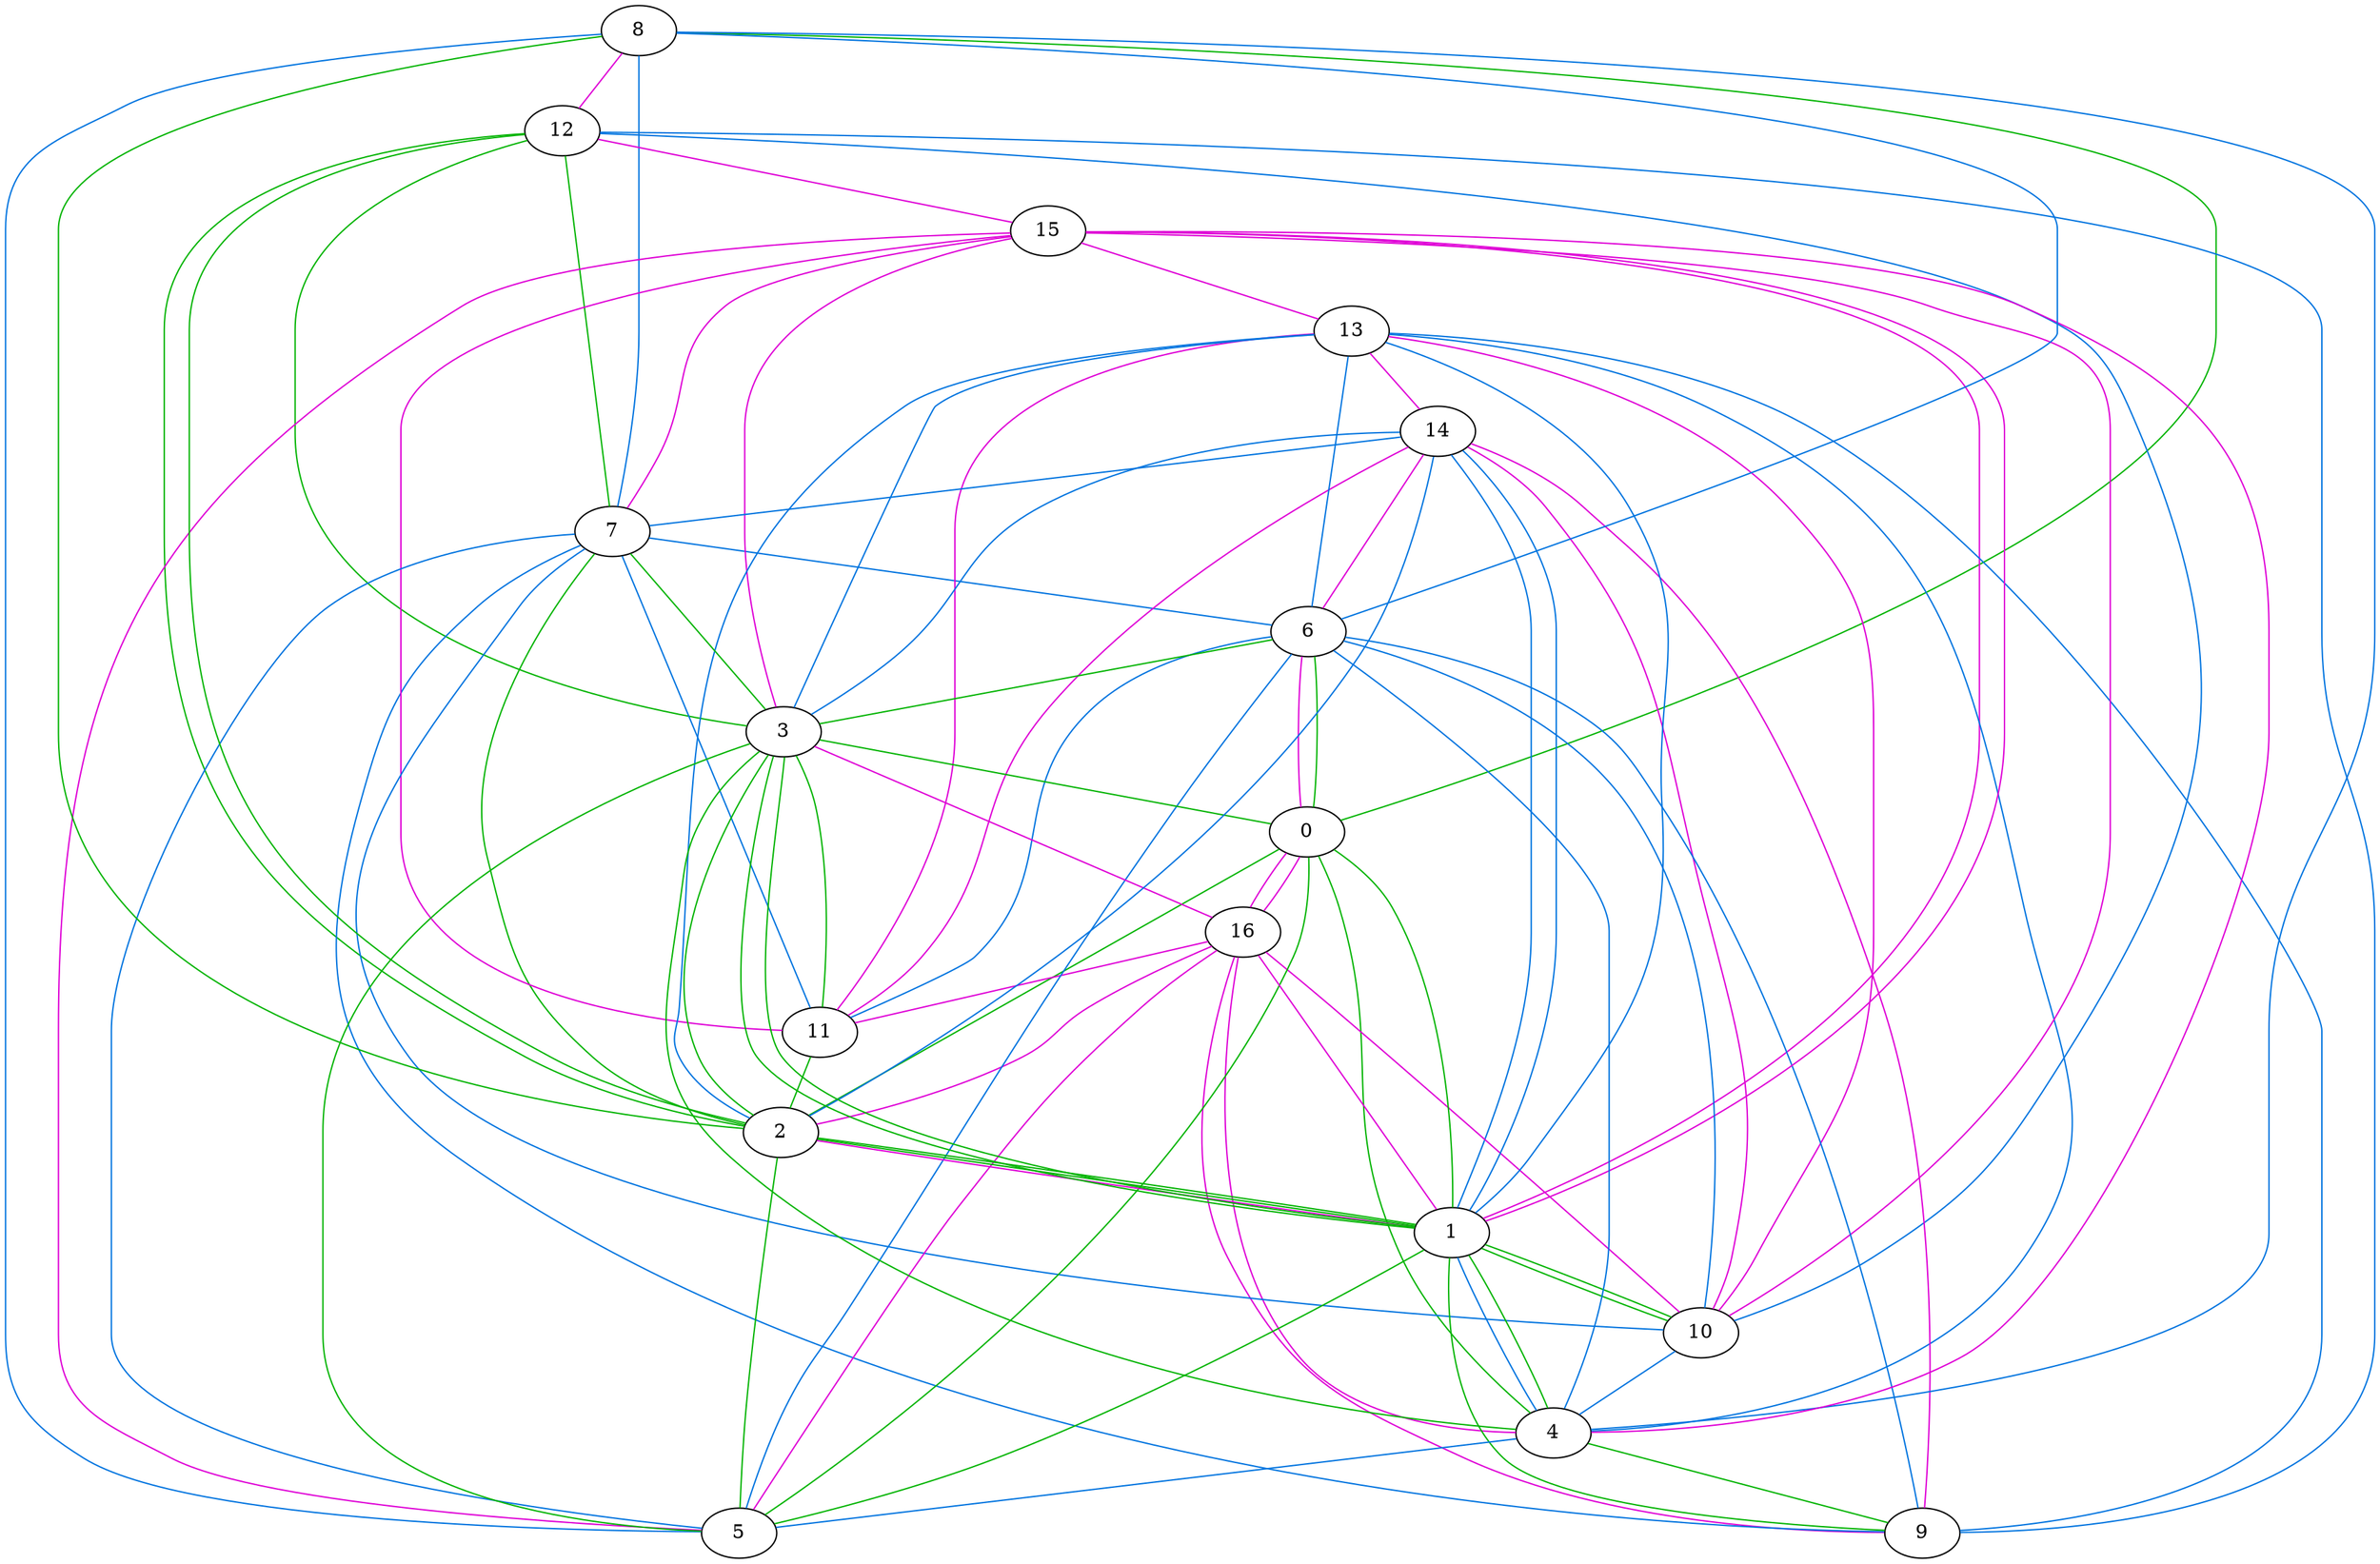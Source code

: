 graph G {
  8 -- 12 [color="#df01d6"];
  0 -- 16 [color="#df01d6"];
  7 -- 15 [color="#df01d6"];
  16 -- 11 [color="#df01d6"];
  11 -- 15 [color="#df01d6"];
  12 -- 15 [color="#df01d6"];
  15 -- 13 [color="#df01d6"];
  13 -- 14 [color="#df01d6"];
  14 -- 10 [color="#df01d6"];
  10 -- 16 [color="#df01d6"];
  16 -- 9 [color="#df01d6"];
  9 -- 14 [color="#df01d6"];
  14 -- 11 [color="#df01d6"];
  11 -- 13 [color="#df01d6"];
  13 -- 10 [color="#df01d6"];
  10 -- 15 [color="#df01d6"];
  15 -- 5 [color="#df01d6"];
  5 -- 16 [color="#df01d6"];
  16 -- 4 [color="#df01d6"];
  4 -- 15 [color="#df01d6"];
  15 -- 3 [color="#df01d6"];
  3 -- 16 [color="#df01d6"];
  16 -- 2 [color="#df01d6"];
  2 -- 1 [color="#df01d6"];
  1 -- 15 [color="#df01d6"];
  15 -- 1 [color="#df01d6"];
  1 -- 16 [color="#df01d6"];
  16 -- 0 [color="#df01d6"];
  0 -- 6 [color="#df01d6"];
  6 -- 14 [color="#df01d6"];
  14 -- 7 [color="#0174df"];
  7 -- 11 [color="#0174df"];
  11 -- 6 [color="#0174df"];
  6 -- 13 [color="#0174df"];
  13 -- 4 [color="#0174df"];
  4 -- 1 [color="#0174df"];
  1 -- 14 [color="#0174df"];
  14 -- 3 [color="#0174df"];
  3 -- 13 [color="#0174df"];
  13 -- 2 [color="#0174df"];
  2 -- 14 [color="#0174df"];
  14 -- 1 [color="#0174df"];
  1 -- 13 [color="#0174df"];
  13 -- 9 [color="#0174df"];
  9 -- 12 [color="#0174df"];
  12 -- 10 [color="#0174df"];
  10 -- 7 [color="#0174df"];
  7 -- 9 [color="#0174df"];
  9 -- 6 [color="#0174df"];
  6 -- 8 [color="#0174df"];
  8 -- 7 [color="#0174df"];
  7 -- 6 [color="#0174df"];
  6 -- 10 [color="#0174df"];
  10 -- 4 [color="#0174df"];
  4 -- 8 [color="#0174df"];
  8 -- 5 [color="#0174df"];
  5 -- 6 [color="#0174df"];
  6 -- 4 [color="#0174df"];
  4 -- 5 [color="#0174df"];
  5 -- 7 [color="#0174df"];
  7 -- 12 [color="#04b404"];
  12 -- 3 [color="#04b404"];
  3 -- 11 [color="#04b404"];
  11 -- 2 [color="#04b404"];
  2 -- 12 [color="#04b404"];
  12 -- 2 [color="#04b404"];
  2 -- 1 [color="#04b404"];
  1 -- 10 [color="#04b404"];
  10 -- 1 [color="#04b404"];
  1 -- 3 [color="#04b404"];
  3 -- 7 [color="#04b404"];
  7 -- 2 [color="#04b404"];
  2 -- 8 [color="#04b404"];
  8 -- 0 [color="#04b404"];
  0 -- 6 [color="#04b404"];
  6 -- 3 [color="#04b404"];
  3 -- 5 [color="#04b404"];
  5 -- 2 [color="#04b404"];
  2 -- 3 [color="#04b404"];
  3 -- 4 [color="#04b404"];
  4 -- 9 [color="#04b404"];
  9 -- 1 [color="#04b404"];
  1 -- 5 [color="#04b404"];
  5 -- 0 [color="#04b404"];
  0 -- 4 [color="#04b404"];
  4 -- 1 [color="#04b404"];
  1 -- 3 [color="#04b404"];
  3 -- 0 [color="#04b404"];
  0 -- 2 [color="#04b404"];
  2 -- 1 [color="#04b404"];
  1 -- 0 [color="#04b404"];
}

